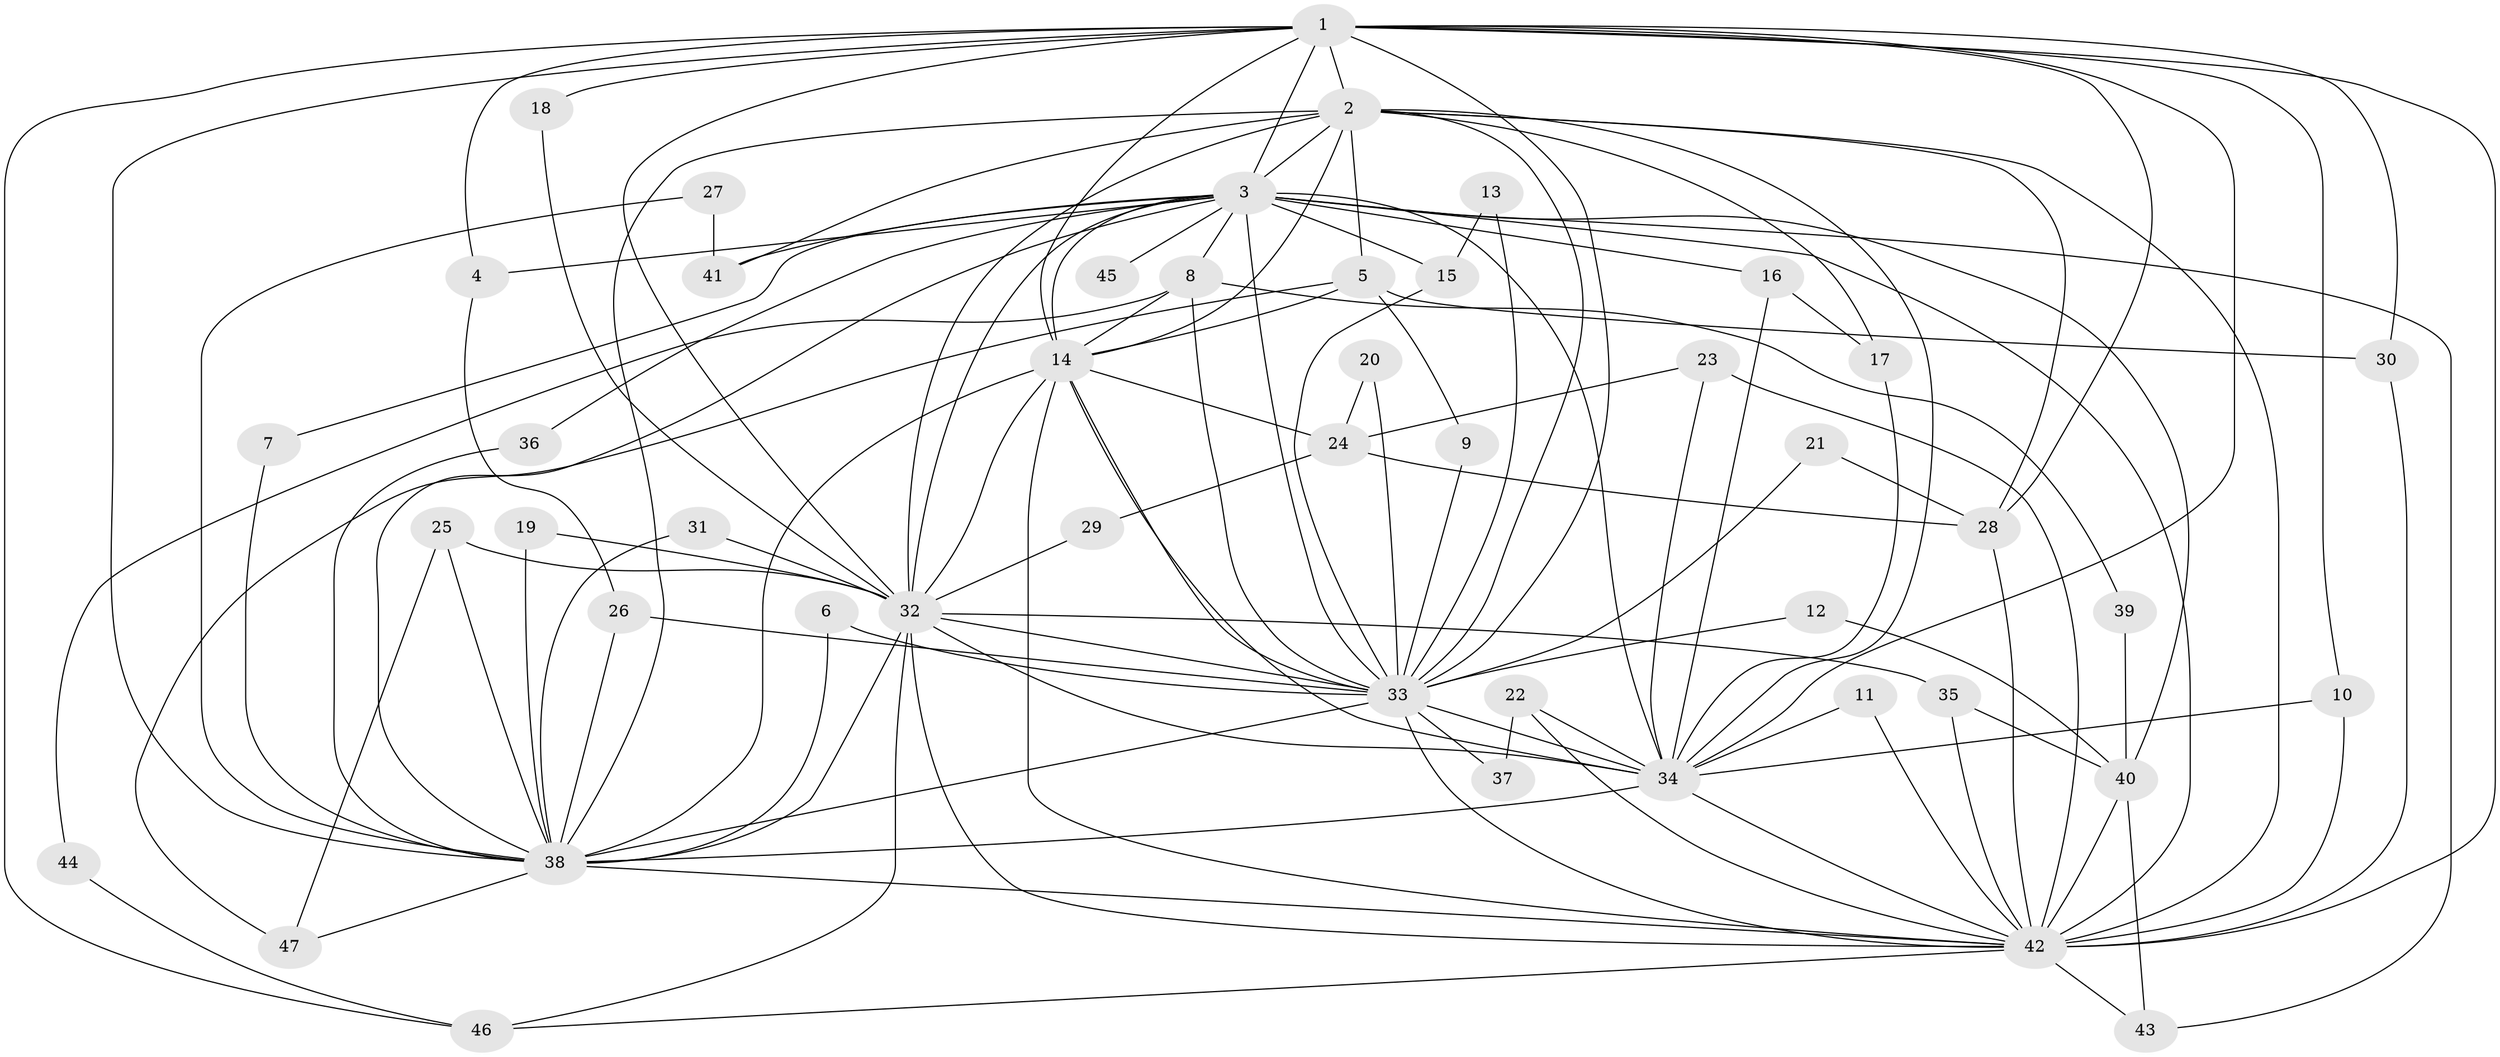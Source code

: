 // original degree distribution, {11: 0.013513513513513514, 17: 0.02702702702702703, 21: 0.02702702702702703, 13: 0.013513513513513514, 20: 0.013513513513513514, 19: 0.013513513513513514, 24: 0.013513513513513514, 15: 0.013513513513513514, 3: 0.17567567567567569, 4: 0.05405405405405406, 6: 0.02702702702702703, 2: 0.5675675675675675, 5: 0.02702702702702703, 7: 0.013513513513513514}
// Generated by graph-tools (version 1.1) at 2025/36/03/04/25 23:36:20]
// undirected, 47 vertices, 122 edges
graph export_dot {
  node [color=gray90,style=filled];
  1;
  2;
  3;
  4;
  5;
  6;
  7;
  8;
  9;
  10;
  11;
  12;
  13;
  14;
  15;
  16;
  17;
  18;
  19;
  20;
  21;
  22;
  23;
  24;
  25;
  26;
  27;
  28;
  29;
  30;
  31;
  32;
  33;
  34;
  35;
  36;
  37;
  38;
  39;
  40;
  41;
  42;
  43;
  44;
  45;
  46;
  47;
  1 -- 2 [weight=2.0];
  1 -- 3 [weight=2.0];
  1 -- 4 [weight=1.0];
  1 -- 10 [weight=1.0];
  1 -- 14 [weight=2.0];
  1 -- 18 [weight=1.0];
  1 -- 28 [weight=1.0];
  1 -- 30 [weight=1.0];
  1 -- 32 [weight=3.0];
  1 -- 33 [weight=2.0];
  1 -- 34 [weight=2.0];
  1 -- 38 [weight=2.0];
  1 -- 42 [weight=3.0];
  1 -- 46 [weight=1.0];
  2 -- 3 [weight=1.0];
  2 -- 5 [weight=1.0];
  2 -- 14 [weight=1.0];
  2 -- 17 [weight=1.0];
  2 -- 28 [weight=1.0];
  2 -- 32 [weight=1.0];
  2 -- 33 [weight=1.0];
  2 -- 34 [weight=2.0];
  2 -- 38 [weight=1.0];
  2 -- 41 [weight=1.0];
  2 -- 42 [weight=1.0];
  3 -- 4 [weight=1.0];
  3 -- 7 [weight=1.0];
  3 -- 8 [weight=1.0];
  3 -- 14 [weight=1.0];
  3 -- 15 [weight=2.0];
  3 -- 16 [weight=1.0];
  3 -- 32 [weight=1.0];
  3 -- 33 [weight=2.0];
  3 -- 34 [weight=1.0];
  3 -- 36 [weight=1.0];
  3 -- 38 [weight=1.0];
  3 -- 40 [weight=2.0];
  3 -- 41 [weight=2.0];
  3 -- 42 [weight=1.0];
  3 -- 43 [weight=1.0];
  3 -- 45 [weight=1.0];
  4 -- 26 [weight=1.0];
  5 -- 9 [weight=1.0];
  5 -- 14 [weight=1.0];
  5 -- 30 [weight=1.0];
  5 -- 47 [weight=1.0];
  6 -- 33 [weight=1.0];
  6 -- 38 [weight=1.0];
  7 -- 38 [weight=1.0];
  8 -- 14 [weight=1.0];
  8 -- 33 [weight=1.0];
  8 -- 39 [weight=1.0];
  8 -- 44 [weight=1.0];
  9 -- 33 [weight=1.0];
  10 -- 34 [weight=1.0];
  10 -- 42 [weight=1.0];
  11 -- 34 [weight=1.0];
  11 -- 42 [weight=1.0];
  12 -- 33 [weight=1.0];
  12 -- 40 [weight=1.0];
  13 -- 15 [weight=1.0];
  13 -- 33 [weight=1.0];
  14 -- 24 [weight=2.0];
  14 -- 32 [weight=2.0];
  14 -- 33 [weight=1.0];
  14 -- 34 [weight=2.0];
  14 -- 38 [weight=2.0];
  14 -- 42 [weight=1.0];
  15 -- 33 [weight=1.0];
  16 -- 17 [weight=1.0];
  16 -- 34 [weight=1.0];
  17 -- 34 [weight=1.0];
  18 -- 32 [weight=1.0];
  19 -- 32 [weight=1.0];
  19 -- 38 [weight=1.0];
  20 -- 24 [weight=1.0];
  20 -- 33 [weight=1.0];
  21 -- 28 [weight=1.0];
  21 -- 33 [weight=1.0];
  22 -- 34 [weight=1.0];
  22 -- 37 [weight=1.0];
  22 -- 42 [weight=1.0];
  23 -- 24 [weight=1.0];
  23 -- 34 [weight=1.0];
  23 -- 42 [weight=1.0];
  24 -- 28 [weight=1.0];
  24 -- 29 [weight=1.0];
  25 -- 32 [weight=2.0];
  25 -- 38 [weight=1.0];
  25 -- 47 [weight=1.0];
  26 -- 33 [weight=1.0];
  26 -- 38 [weight=1.0];
  27 -- 38 [weight=1.0];
  27 -- 41 [weight=1.0];
  28 -- 42 [weight=1.0];
  29 -- 32 [weight=1.0];
  30 -- 42 [weight=1.0];
  31 -- 32 [weight=1.0];
  31 -- 38 [weight=1.0];
  32 -- 33 [weight=2.0];
  32 -- 34 [weight=1.0];
  32 -- 35 [weight=1.0];
  32 -- 38 [weight=1.0];
  32 -- 42 [weight=1.0];
  32 -- 46 [weight=1.0];
  33 -- 34 [weight=1.0];
  33 -- 37 [weight=1.0];
  33 -- 38 [weight=1.0];
  33 -- 42 [weight=1.0];
  34 -- 38 [weight=1.0];
  34 -- 42 [weight=1.0];
  35 -- 40 [weight=1.0];
  35 -- 42 [weight=1.0];
  36 -- 38 [weight=1.0];
  38 -- 42 [weight=1.0];
  38 -- 47 [weight=1.0];
  39 -- 40 [weight=1.0];
  40 -- 42 [weight=1.0];
  40 -- 43 [weight=1.0];
  42 -- 43 [weight=1.0];
  42 -- 46 [weight=1.0];
  44 -- 46 [weight=1.0];
}
